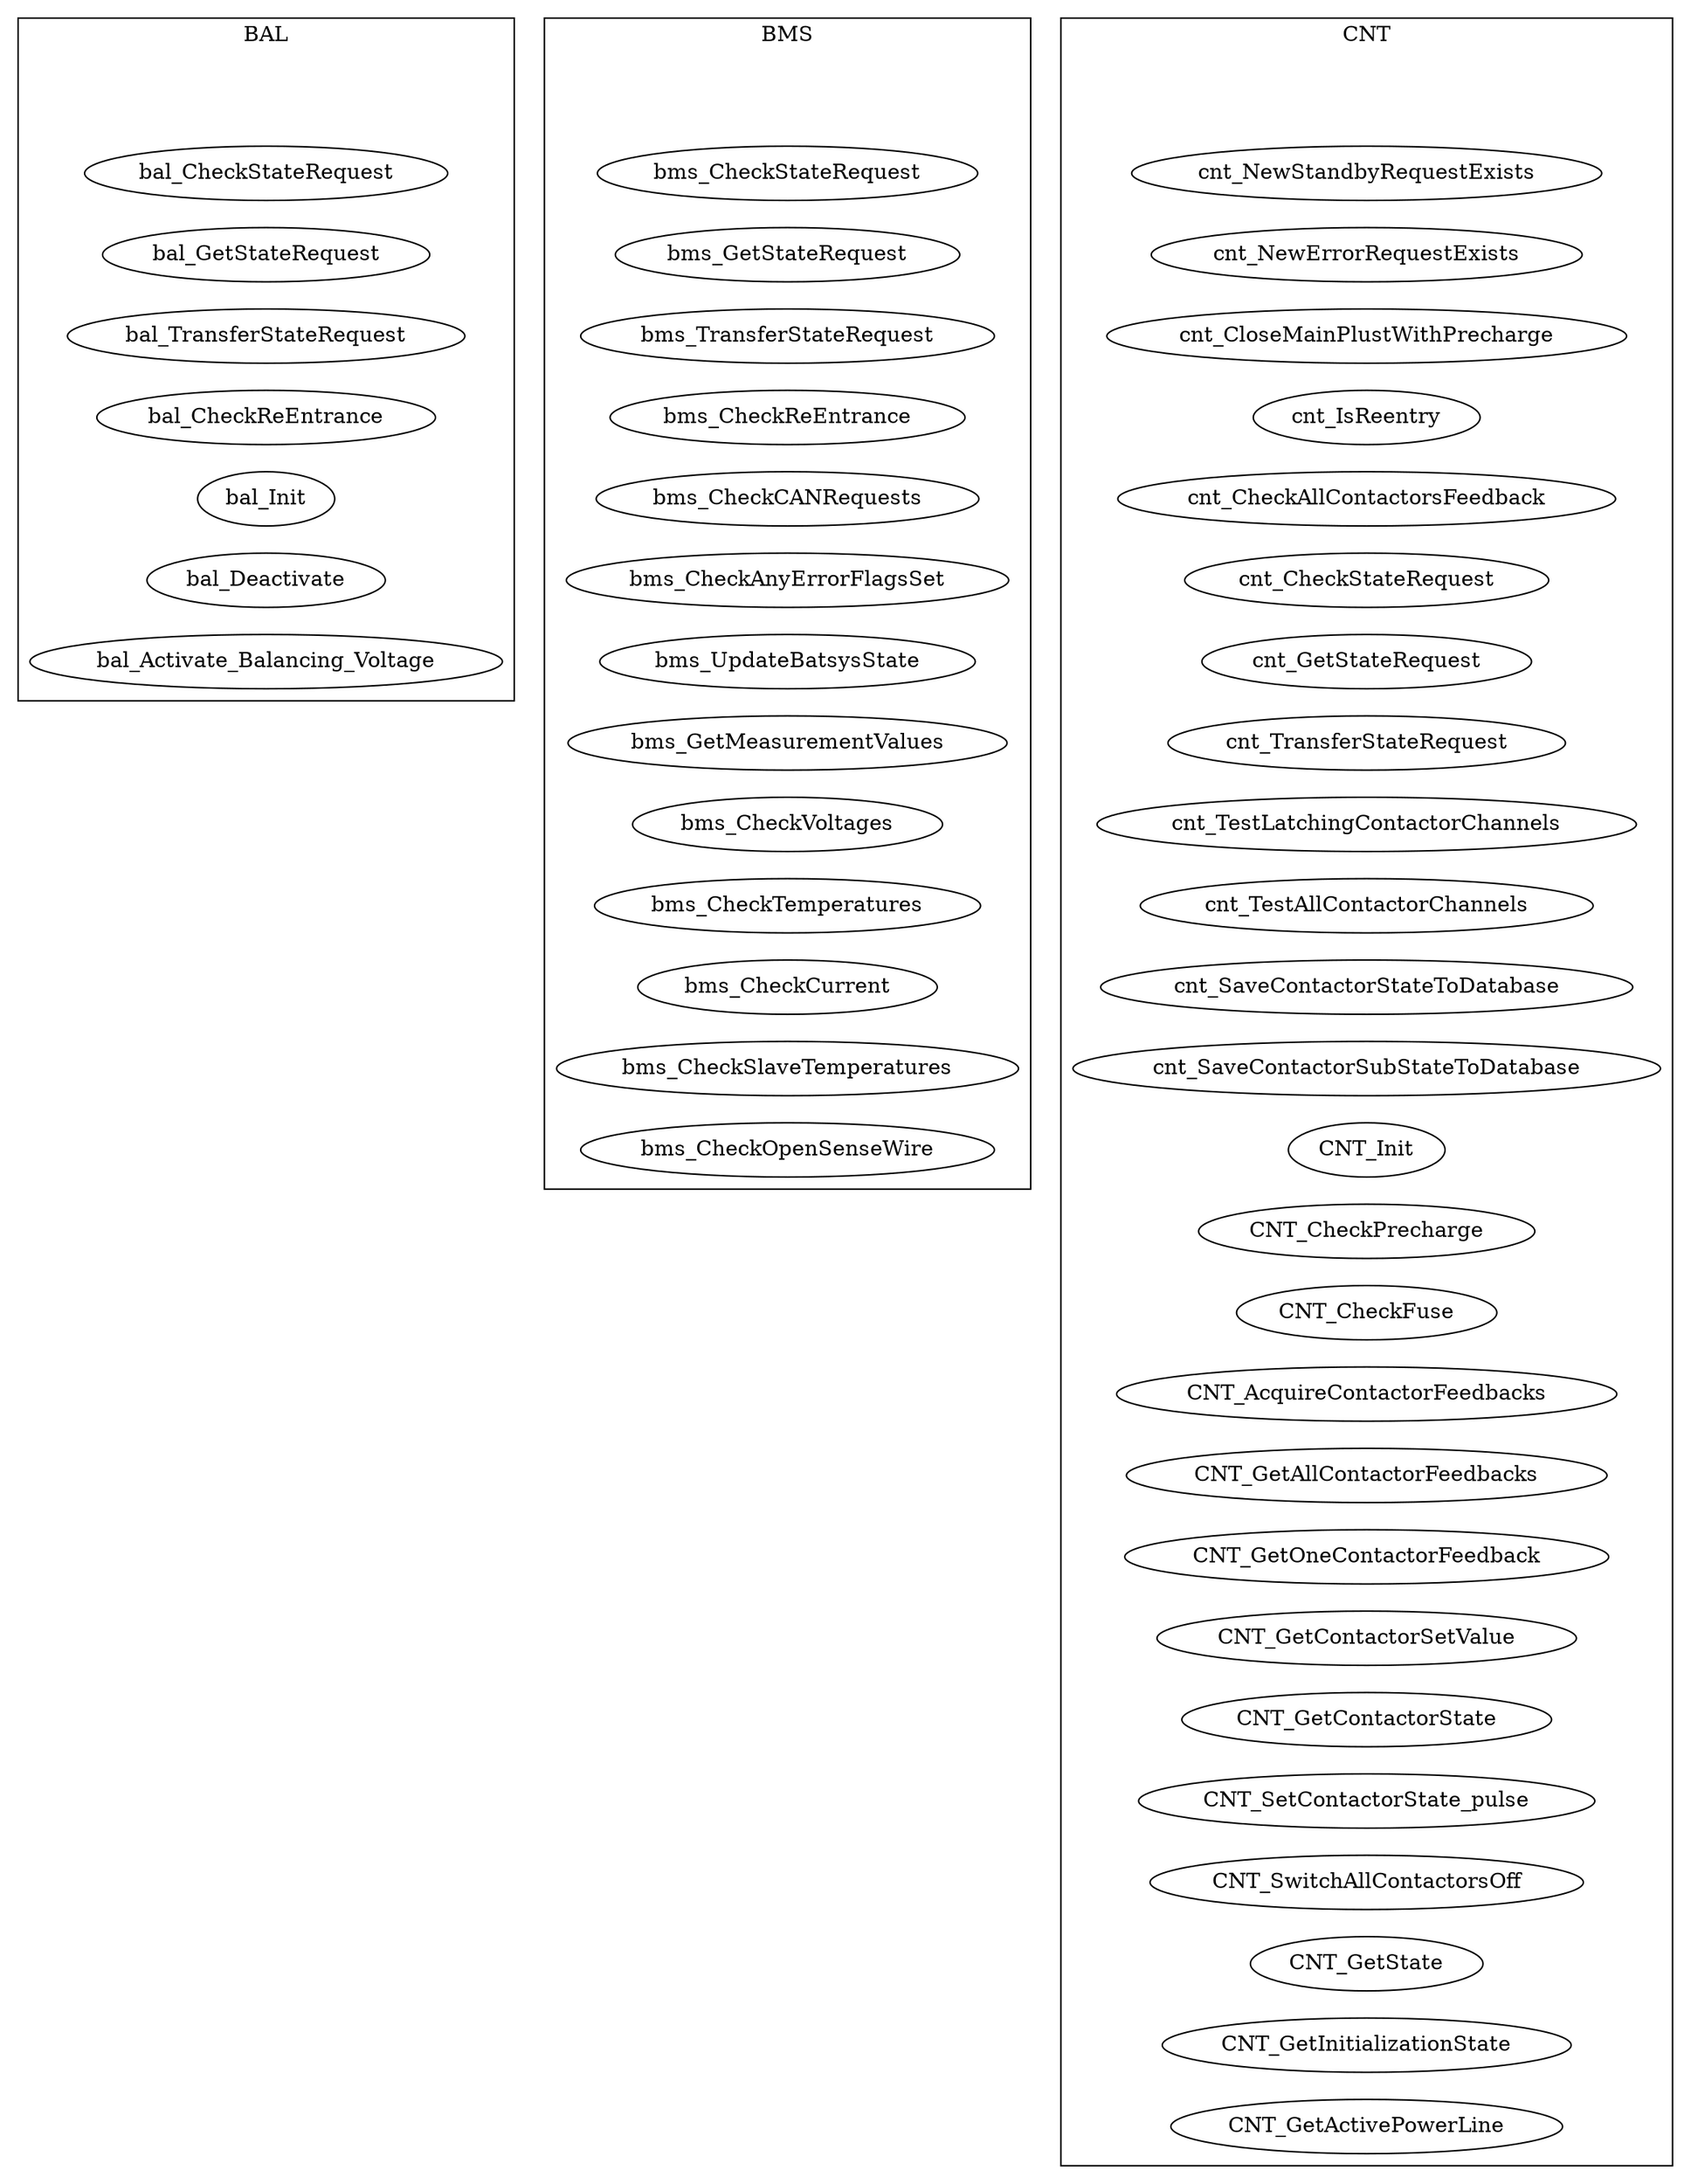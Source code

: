 digraph {
    rankdir="LR";
    subgraph cluster_BAL {
        label="BAL";
        rank="same";
        bal_top [style=invisible];
        /* Private Function Nodes */
        bal_CheckStateRequest [label="bal_CheckStateRequest"];
        bal_GetStateRequest [label="bal_GetStateRequest"];
        bal_TransferStateRequest [label="bal_TransferStateRequest"];
        bal_CheckReEntrance [label="bal_CheckReEntrance"];
        bal_Init [label="bal_Init"];
        bal_Deactivate [label="bal_Deactivate"];
        bal_Activate_Balancing_Voltage [label="bal_Activate_Balancing_Voltage"];
    }

    subgraph cluster_BMS {
        label="BMS";
        rank="same";
        bms_top [style=invisible];
        /* Private Function Nodes */
        bms_CheckStateRequest [label="bms_CheckStateRequest"];
        bms_GetStateRequest [label="bms_GetStateRequest"];
        bms_TransferStateRequest [label="bms_TransferStateRequest"];
        bms_CheckReEntrance [label="bms_CheckReEntrance"];
        bms_CheckCANRequests [label="bms_CheckCANRequests"];
        bms_CheckAnyErrorFlagsSet [label="bms_CheckAnyErrorFlagsSet"];
        bms_UpdateBatsysState [label="bms_UpdateBatsysState"];
        bms_GetMeasurementValues [label="bms_GetMeasurementValues"];
        bms_CheckVoltages [label="bms_CheckVoltages"];
        bms_CheckTemperatures [label="bms_CheckTemperatures"];
        bms_CheckCurrent [label="bms_CheckCurrent"];
        bms_CheckSlaveTemperatures [label="bms_CheckSlaveTemperatures"];
        bms_CheckOpenSenseWire [label="bms_CheckOpenSenseWire"];
    }

    subgraph cluster_CNT {
        label="CNT";
        rank="same";
        cnt_top [style=invisible];
        /* Private Function Nodes */
        cnt_NewStandbyRequestExists [label="cnt_NewStandbyRequestExists"];
        cnt_NewErrorRequestExists [label="cnt_NewErrorRequestExists"];
        cnt_CloseMainPlustWithPrecharge [label="cnt_CloseMainPlustWithPrecharge"];
        cnt_IsReentry [label="cnt_IsReentry"];
        cnt_CheckAllContactorsFeedback [label="cnt_CheckAllContactorsFeedback"];
        cnt_CheckStateRequest [label="cnt_CheckStateRequest"];
        cnt_GetStateRequest [label="cnt_GetStateRequest"];
        cnt_TransferStateRequest [label="cnt_TransferStateRequest"];
        cnt_TestLatchingContactorChannels [label="cnt_TestLatchingContactorChannels"];
        cnt_TestAllContactorChannels [label="cnt_TestAllContactorChannels"];
        cnt_SaveContactorStateToDatabase [label="cnt_SaveContactorStateToDatabase"];
        cnt_SaveContactorSubStateToDatabase [label="cnt_SaveContactorSubStateToDatabase"];

        /* Public Function Nodes */
        CNT_Init [label="CNT_Init"];
        CNT_CheckPrecharge [label="CNT_CheckPrecharge"];
        CNT_CheckFuse [label="CNT_CheckFuse"];
        CNT_AcquireContactorFeedbacks [label="CNT_AcquireContactorFeedbacks"];
        CNT_GetAllContactorFeedbacks [label="CNT_GetAllContactorFeedbacks"];
        CNT_GetOneContactorFeedback [label="CNT_GetOneContactorFeedback"];
        CNT_GetContactorSetValue [label="CNT_GetContactorSetValue"];
        CNT_GetContactorState [label="CNT_GetContactorState"];
        CNT_SetContactorState_pulse [label="CNT_SetContactorState_pulse"];
        CNT_SwitchAllContactorsOff [label="CNT_SwitchAllContactorsOff"];
        CNT_GetState [label="CNT_GetState"];
        CNT_GetInitializationState [label="CNT_GetInitializationState"];
        CNT_GetActivePowerLine [label="CNT_GetActivePowerLine"];
    }

    bal_top -> bms_top -> cnt_top [style=invisible,dir=none];
}
